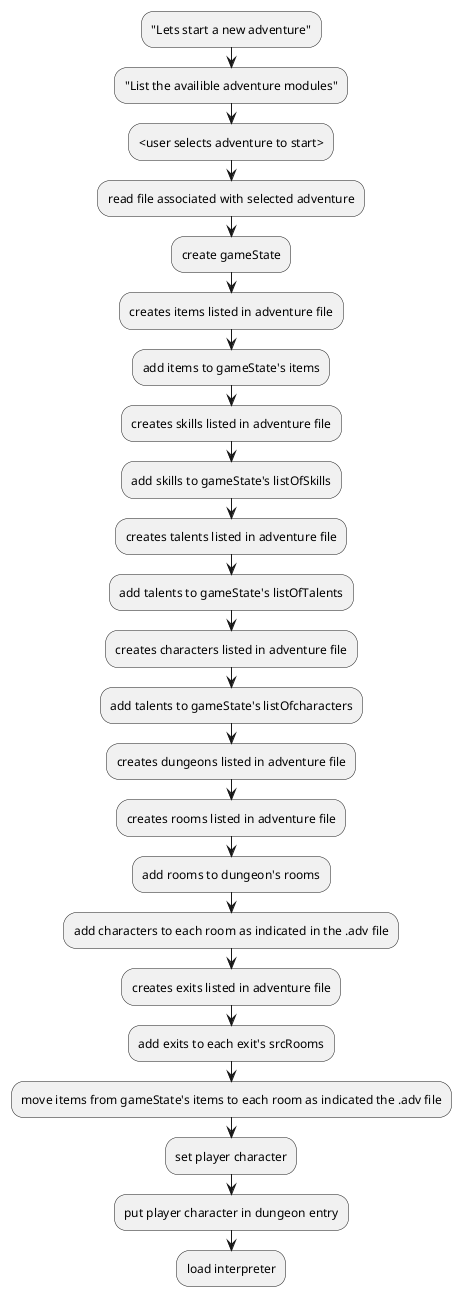 @startuml

:"Lets start a new adventure";
:"List the availible adventure modules";
:<user selects adventure to start>;
:read file associated with selected adventure;
:create gameState;
:creates items listed in adventure file;
:add items to gameState's items;
:creates skills listed in adventure file;
:add skills to gameState's listOfSkills;
:creates talents listed in adventure file;
:add talents to gameState's listOfTalents;
:creates characters listed in adventure file;
:add talents to gameState's listOfcharacters;
:creates dungeons listed in adventure file;
:creates rooms listed in adventure file;
:add rooms to dungeon's rooms;
:add characters to each room as indicated in the .adv file;
:creates exits listed in adventure file;
:add exits to each exit's srcRooms;
:move items from gameState's items to each room as indicated the .adv file;
:set player character;
:put player character in dungeon entry;
:load interpreter;

@enduml
